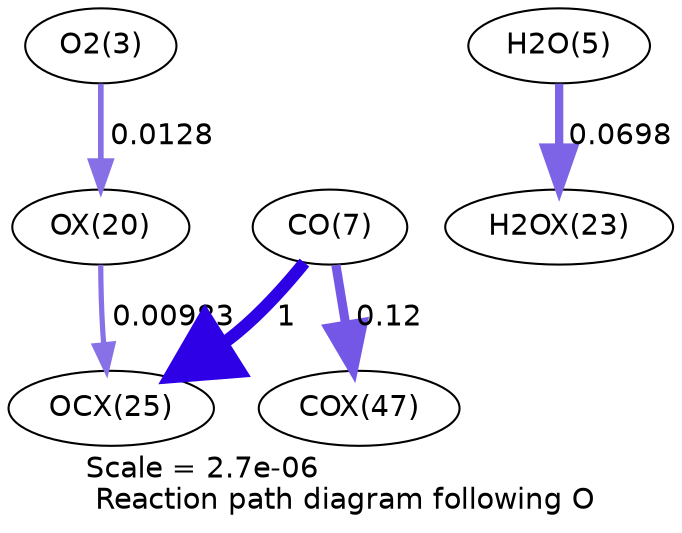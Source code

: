 digraph reaction_paths {
center=1;
s5 -> s25[fontname="Helvetica", penwidth=2.71, arrowsize=1.35, color="0.7, 0.513, 0.9"
, label=" 0.0128"];
s25 -> s30[fontname="Helvetica", penwidth=2.51, arrowsize=1.25, color="0.7, 0.51, 0.9"
, label=" 0.00983"];
s7 -> s28[fontname="Helvetica", penwidth=3.99, arrowsize=2, color="0.7, 0.57, 0.9"
, label=" 0.0698"];
s9 -> s30[fontname="Helvetica", penwidth=6, arrowsize=3, color="0.7, 1.5, 0.9"
, label=" 1"];
s9 -> s36[fontname="Helvetica", penwidth=4.4, arrowsize=2.2, color="0.7, 0.62, 0.9"
, label=" 0.12"];
s5 [ fontname="Helvetica", label="O2(3)"];
s7 [ fontname="Helvetica", label="H2O(5)"];
s9 [ fontname="Helvetica", label="CO(7)"];
s25 [ fontname="Helvetica", label="OX(20)"];
s28 [ fontname="Helvetica", label="H2OX(23)"];
s30 [ fontname="Helvetica", label="OCX(25)"];
s36 [ fontname="Helvetica", label="COX(47)"];
 label = "Scale = 2.7e-06\l Reaction path diagram following O";
 fontname = "Helvetica";
}

